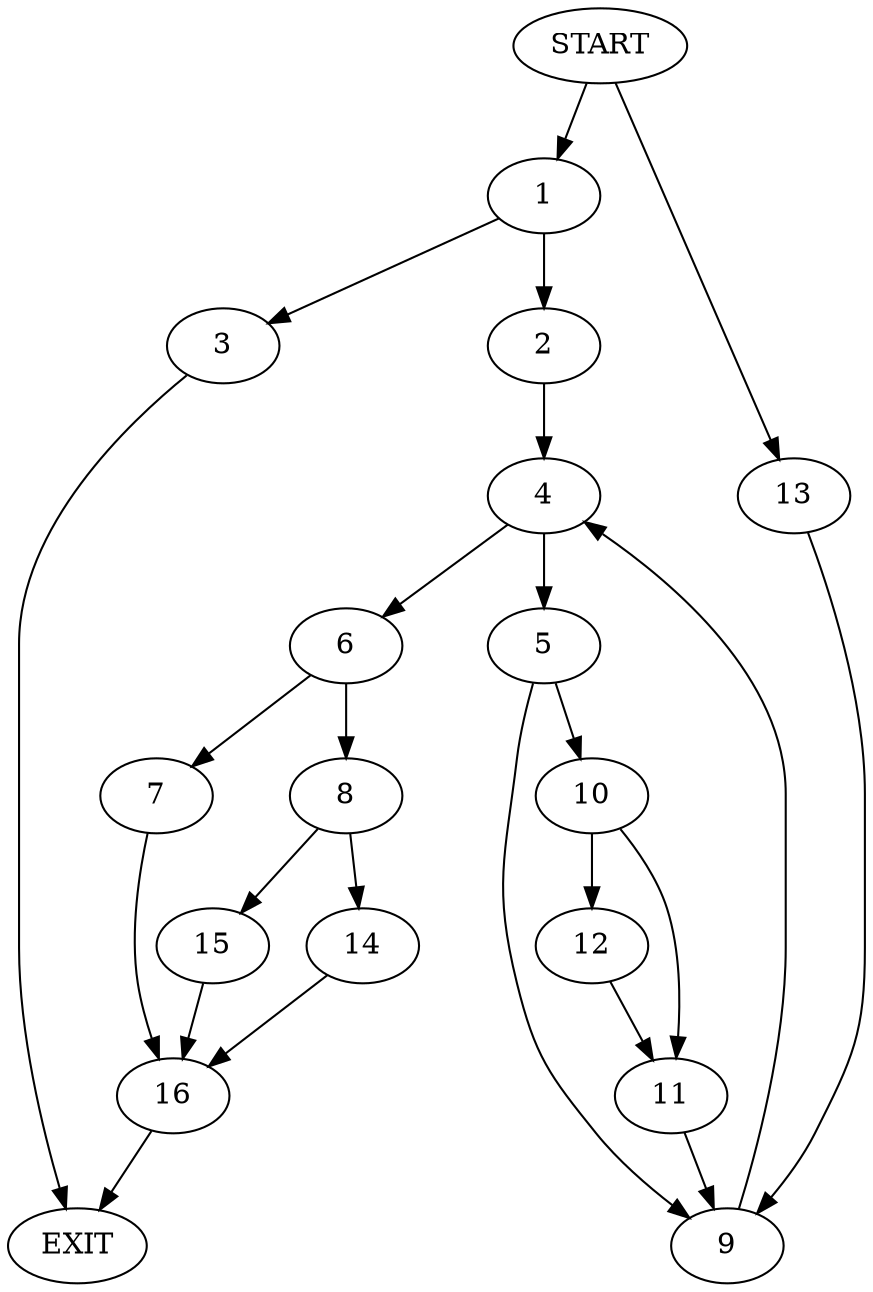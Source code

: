 digraph {
0 [label="START"]
17 [label="EXIT"]
0 -> 1
1 -> 2
1 -> 3
2 -> 4
3 -> 17
4 -> 5
4 -> 6
6 -> 7
6 -> 8
5 -> 9
5 -> 10
10 -> 11
10 -> 12
9 -> 4
12 -> 11
11 -> 9
0 -> 13
13 -> 9
8 -> 14
8 -> 15
7 -> 16
16 -> 17
15 -> 16
14 -> 16
}

